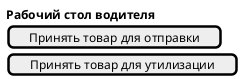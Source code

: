 @startsalt Рабочий стол водителя
{
    <b>Рабочий стол водителя
    [Принять товар для отправки]
    [Принять товар для утилизации]
}
@endsalt

https://www.plantuml.com/plantuml/png/ZS_12G8n50JGUwhuXOXi7-9XHM_YmSrDX3M2NeGjGKk8eXWDnXPcEdBi81_29yERmsywtwvzrowzuOA8AmgFI7WPTmmeo8QRrXr9tmSo1xTnfXdDnjKDqqnmPY_tuS30ar5MCB8tMIb3KVOLYihVIDFA7lSC0bdlgVoWhUxMDOlL_7_P3m00